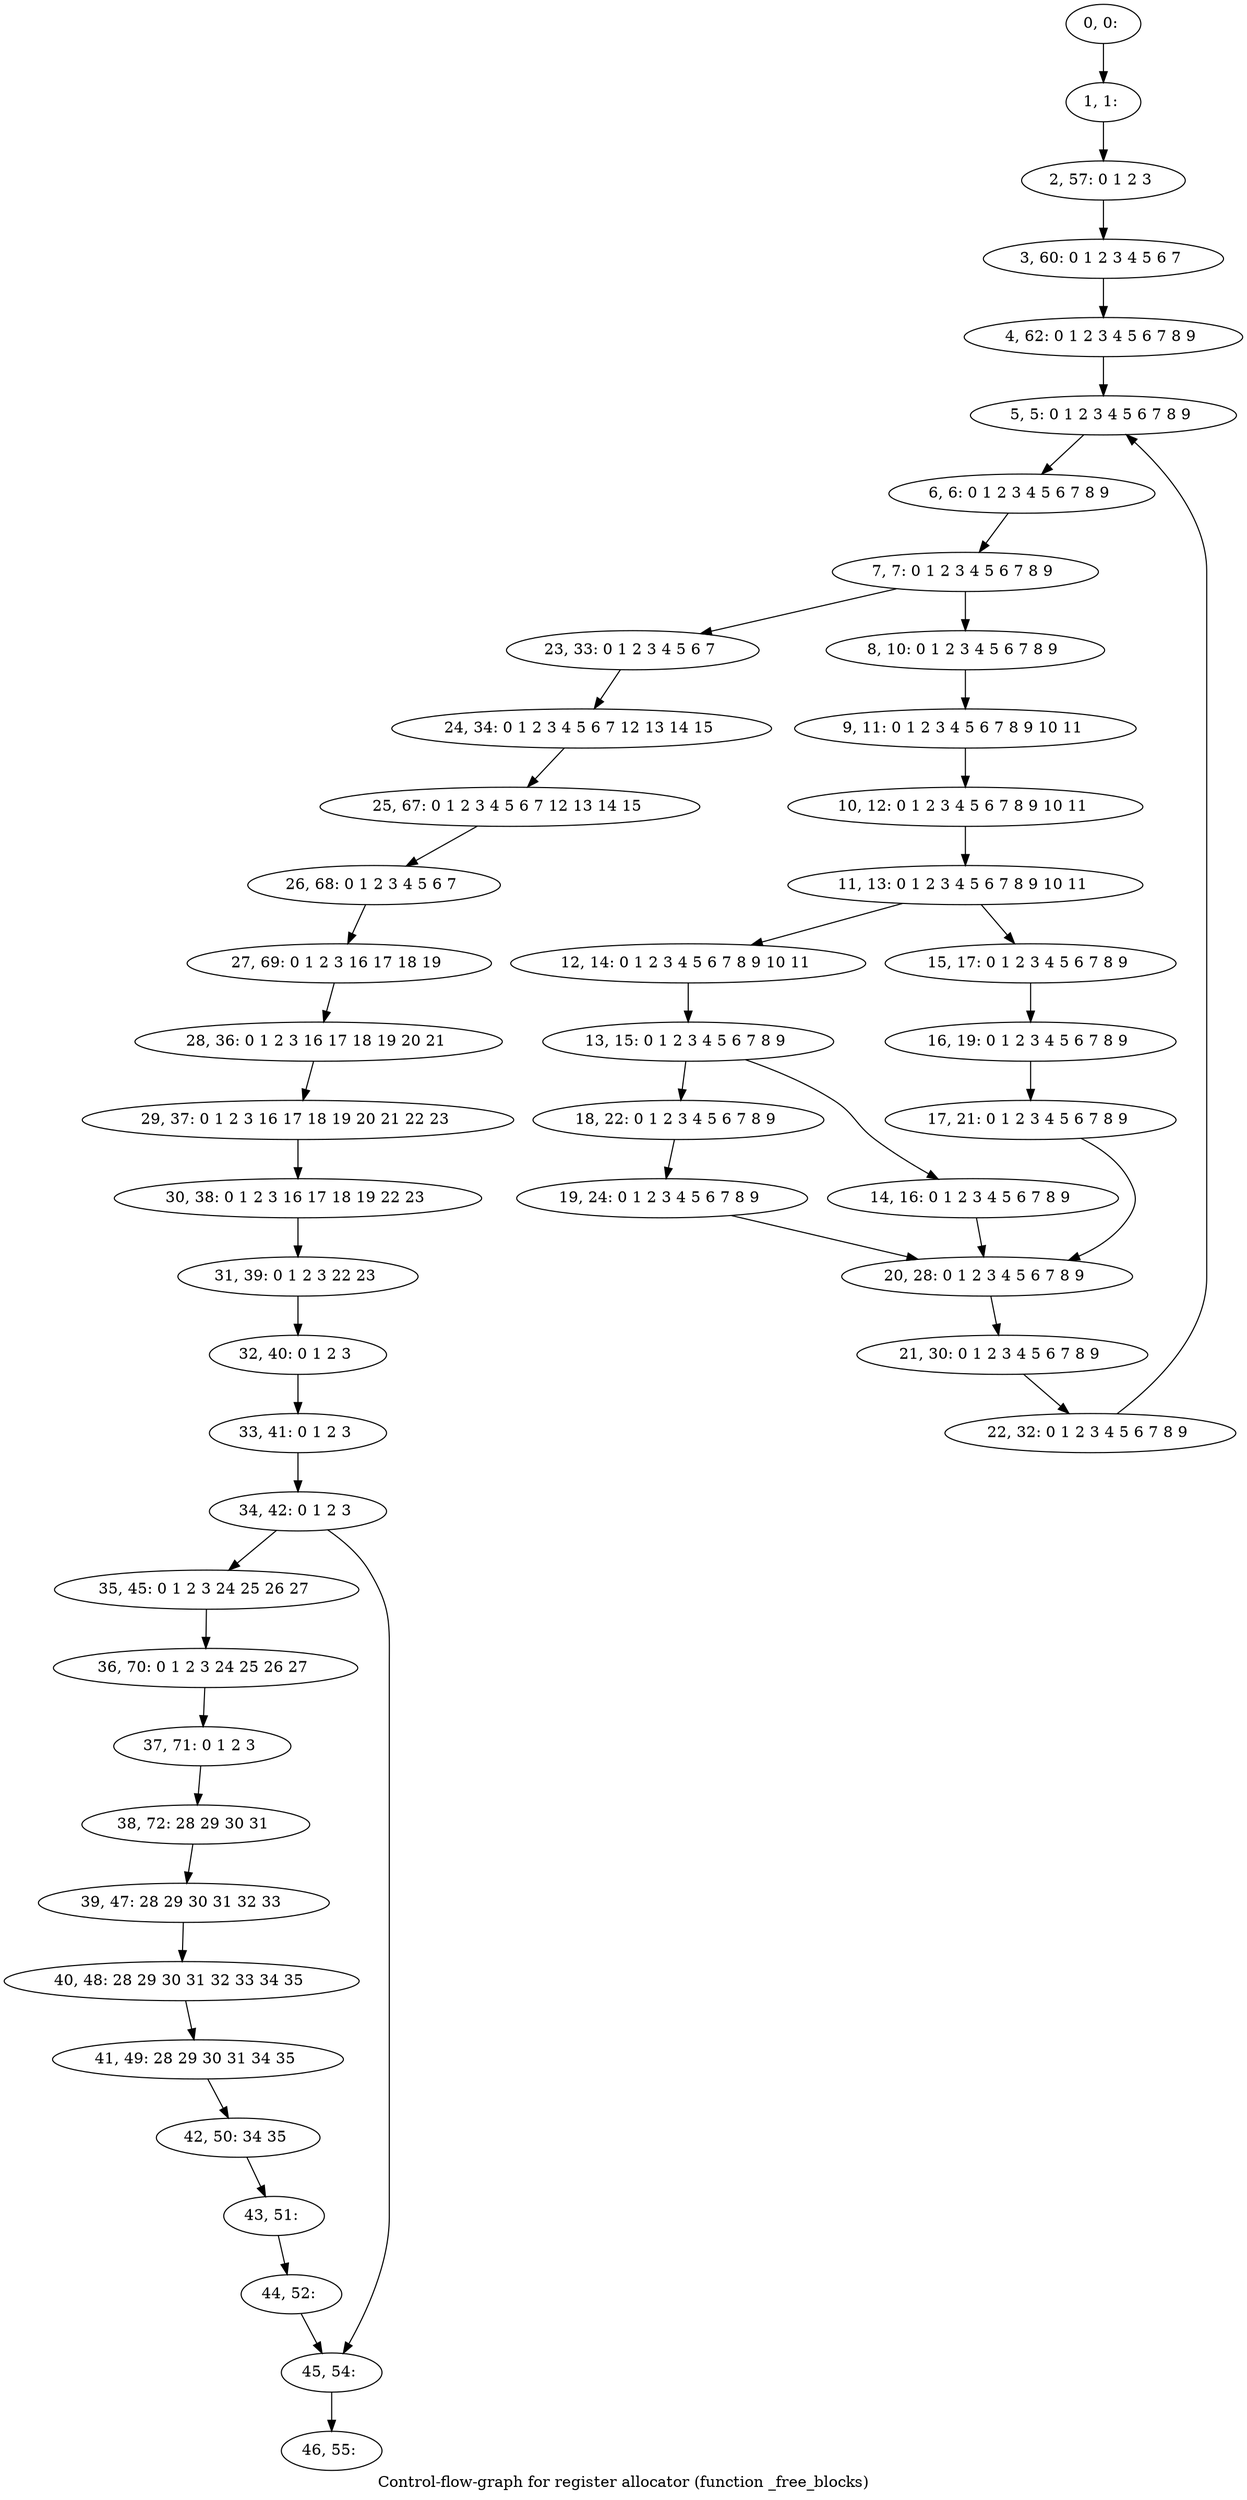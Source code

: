 digraph G {
graph [label="Control-flow-graph for register allocator (function _free_blocks)"]
0[label="0, 0: "];
1[label="1, 1: "];
2[label="2, 57: 0 1 2 3 "];
3[label="3, 60: 0 1 2 3 4 5 6 7 "];
4[label="4, 62: 0 1 2 3 4 5 6 7 8 9 "];
5[label="5, 5: 0 1 2 3 4 5 6 7 8 9 "];
6[label="6, 6: 0 1 2 3 4 5 6 7 8 9 "];
7[label="7, 7: 0 1 2 3 4 5 6 7 8 9 "];
8[label="8, 10: 0 1 2 3 4 5 6 7 8 9 "];
9[label="9, 11: 0 1 2 3 4 5 6 7 8 9 10 11 "];
10[label="10, 12: 0 1 2 3 4 5 6 7 8 9 10 11 "];
11[label="11, 13: 0 1 2 3 4 5 6 7 8 9 10 11 "];
12[label="12, 14: 0 1 2 3 4 5 6 7 8 9 10 11 "];
13[label="13, 15: 0 1 2 3 4 5 6 7 8 9 "];
14[label="14, 16: 0 1 2 3 4 5 6 7 8 9 "];
15[label="15, 17: 0 1 2 3 4 5 6 7 8 9 "];
16[label="16, 19: 0 1 2 3 4 5 6 7 8 9 "];
17[label="17, 21: 0 1 2 3 4 5 6 7 8 9 "];
18[label="18, 22: 0 1 2 3 4 5 6 7 8 9 "];
19[label="19, 24: 0 1 2 3 4 5 6 7 8 9 "];
20[label="20, 28: 0 1 2 3 4 5 6 7 8 9 "];
21[label="21, 30: 0 1 2 3 4 5 6 7 8 9 "];
22[label="22, 32: 0 1 2 3 4 5 6 7 8 9 "];
23[label="23, 33: 0 1 2 3 4 5 6 7 "];
24[label="24, 34: 0 1 2 3 4 5 6 7 12 13 14 15 "];
25[label="25, 67: 0 1 2 3 4 5 6 7 12 13 14 15 "];
26[label="26, 68: 0 1 2 3 4 5 6 7 "];
27[label="27, 69: 0 1 2 3 16 17 18 19 "];
28[label="28, 36: 0 1 2 3 16 17 18 19 20 21 "];
29[label="29, 37: 0 1 2 3 16 17 18 19 20 21 22 23 "];
30[label="30, 38: 0 1 2 3 16 17 18 19 22 23 "];
31[label="31, 39: 0 1 2 3 22 23 "];
32[label="32, 40: 0 1 2 3 "];
33[label="33, 41: 0 1 2 3 "];
34[label="34, 42: 0 1 2 3 "];
35[label="35, 45: 0 1 2 3 24 25 26 27 "];
36[label="36, 70: 0 1 2 3 24 25 26 27 "];
37[label="37, 71: 0 1 2 3 "];
38[label="38, 72: 28 29 30 31 "];
39[label="39, 47: 28 29 30 31 32 33 "];
40[label="40, 48: 28 29 30 31 32 33 34 35 "];
41[label="41, 49: 28 29 30 31 34 35 "];
42[label="42, 50: 34 35 "];
43[label="43, 51: "];
44[label="44, 52: "];
45[label="45, 54: "];
46[label="46, 55: "];
0->1 ;
1->2 ;
2->3 ;
3->4 ;
4->5 ;
5->6 ;
6->7 ;
7->8 ;
7->23 ;
8->9 ;
9->10 ;
10->11 ;
11->12 ;
11->15 ;
12->13 ;
13->14 ;
13->18 ;
14->20 ;
15->16 ;
16->17 ;
17->20 ;
18->19 ;
19->20 ;
20->21 ;
21->22 ;
22->5 ;
23->24 ;
24->25 ;
25->26 ;
26->27 ;
27->28 ;
28->29 ;
29->30 ;
30->31 ;
31->32 ;
32->33 ;
33->34 ;
34->35 ;
34->45 ;
35->36 ;
36->37 ;
37->38 ;
38->39 ;
39->40 ;
40->41 ;
41->42 ;
42->43 ;
43->44 ;
44->45 ;
45->46 ;
}
